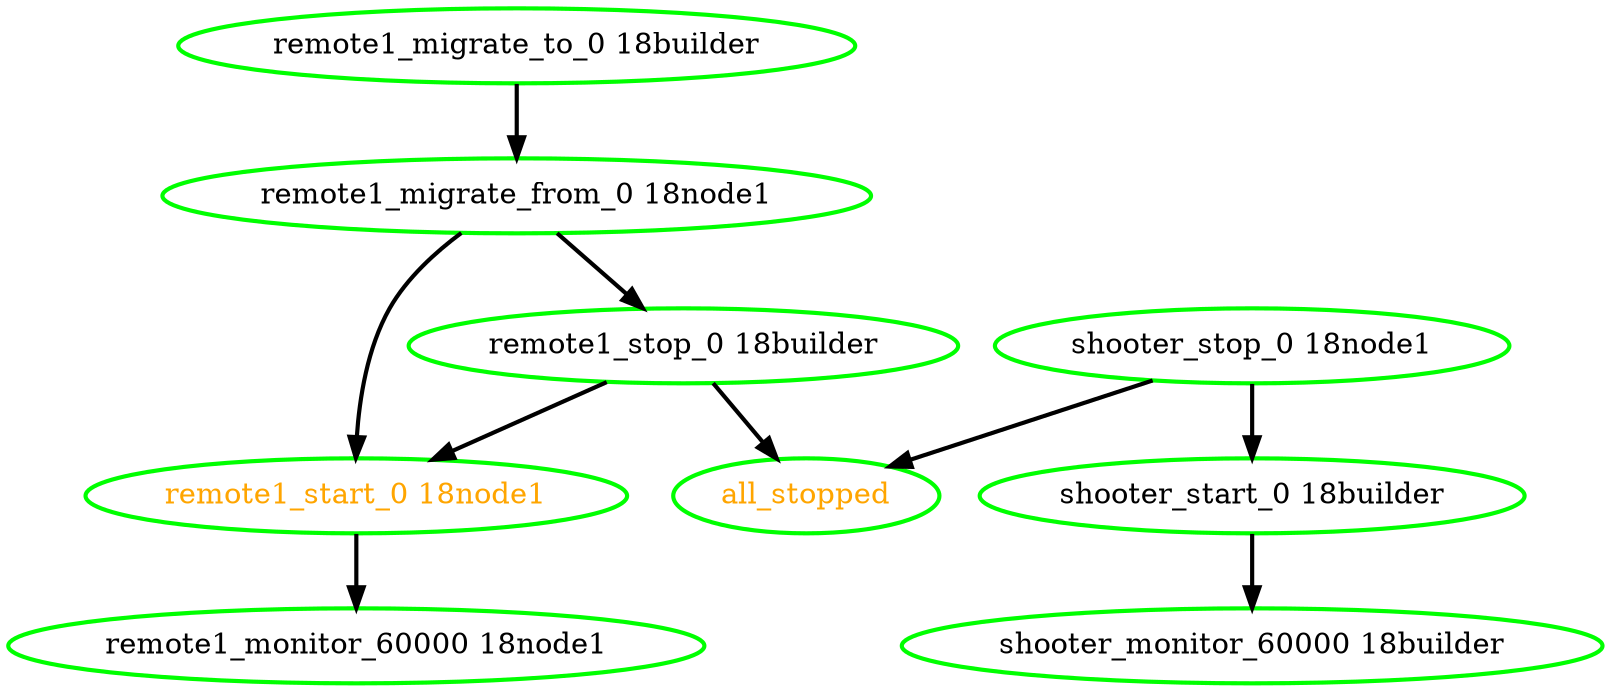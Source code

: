  digraph "g" {
"all_stopped" [ style=bold color="green" fontcolor="orange"]
"remote1_migrate_from_0 18node1" -> "remote1_start_0 18node1" [ style = bold]
"remote1_migrate_from_0 18node1" -> "remote1_stop_0 18builder" [ style = bold]
"remote1_migrate_from_0 18node1" [ style=bold color="green" fontcolor="black"]
"remote1_migrate_to_0 18builder" -> "remote1_migrate_from_0 18node1" [ style = bold]
"remote1_migrate_to_0 18builder" [ style=bold color="green" fontcolor="black"]
"remote1_monitor_60000 18node1" [ style=bold color="green" fontcolor="black"]
"remote1_start_0 18node1" -> "remote1_monitor_60000 18node1" [ style = bold]
"remote1_start_0 18node1" [ style=bold color="green" fontcolor="orange"]
"remote1_stop_0 18builder" -> "all_stopped" [ style = bold]
"remote1_stop_0 18builder" -> "remote1_start_0 18node1" [ style = bold]
"remote1_stop_0 18builder" [ style=bold color="green" fontcolor="black"]
"shooter_monitor_60000 18builder" [ style=bold color="green" fontcolor="black"]
"shooter_start_0 18builder" -> "shooter_monitor_60000 18builder" [ style = bold]
"shooter_start_0 18builder" [ style=bold color="green" fontcolor="black"]
"shooter_stop_0 18node1" -> "all_stopped" [ style = bold]
"shooter_stop_0 18node1" -> "shooter_start_0 18builder" [ style = bold]
"shooter_stop_0 18node1" [ style=bold color="green" fontcolor="black"]
}
